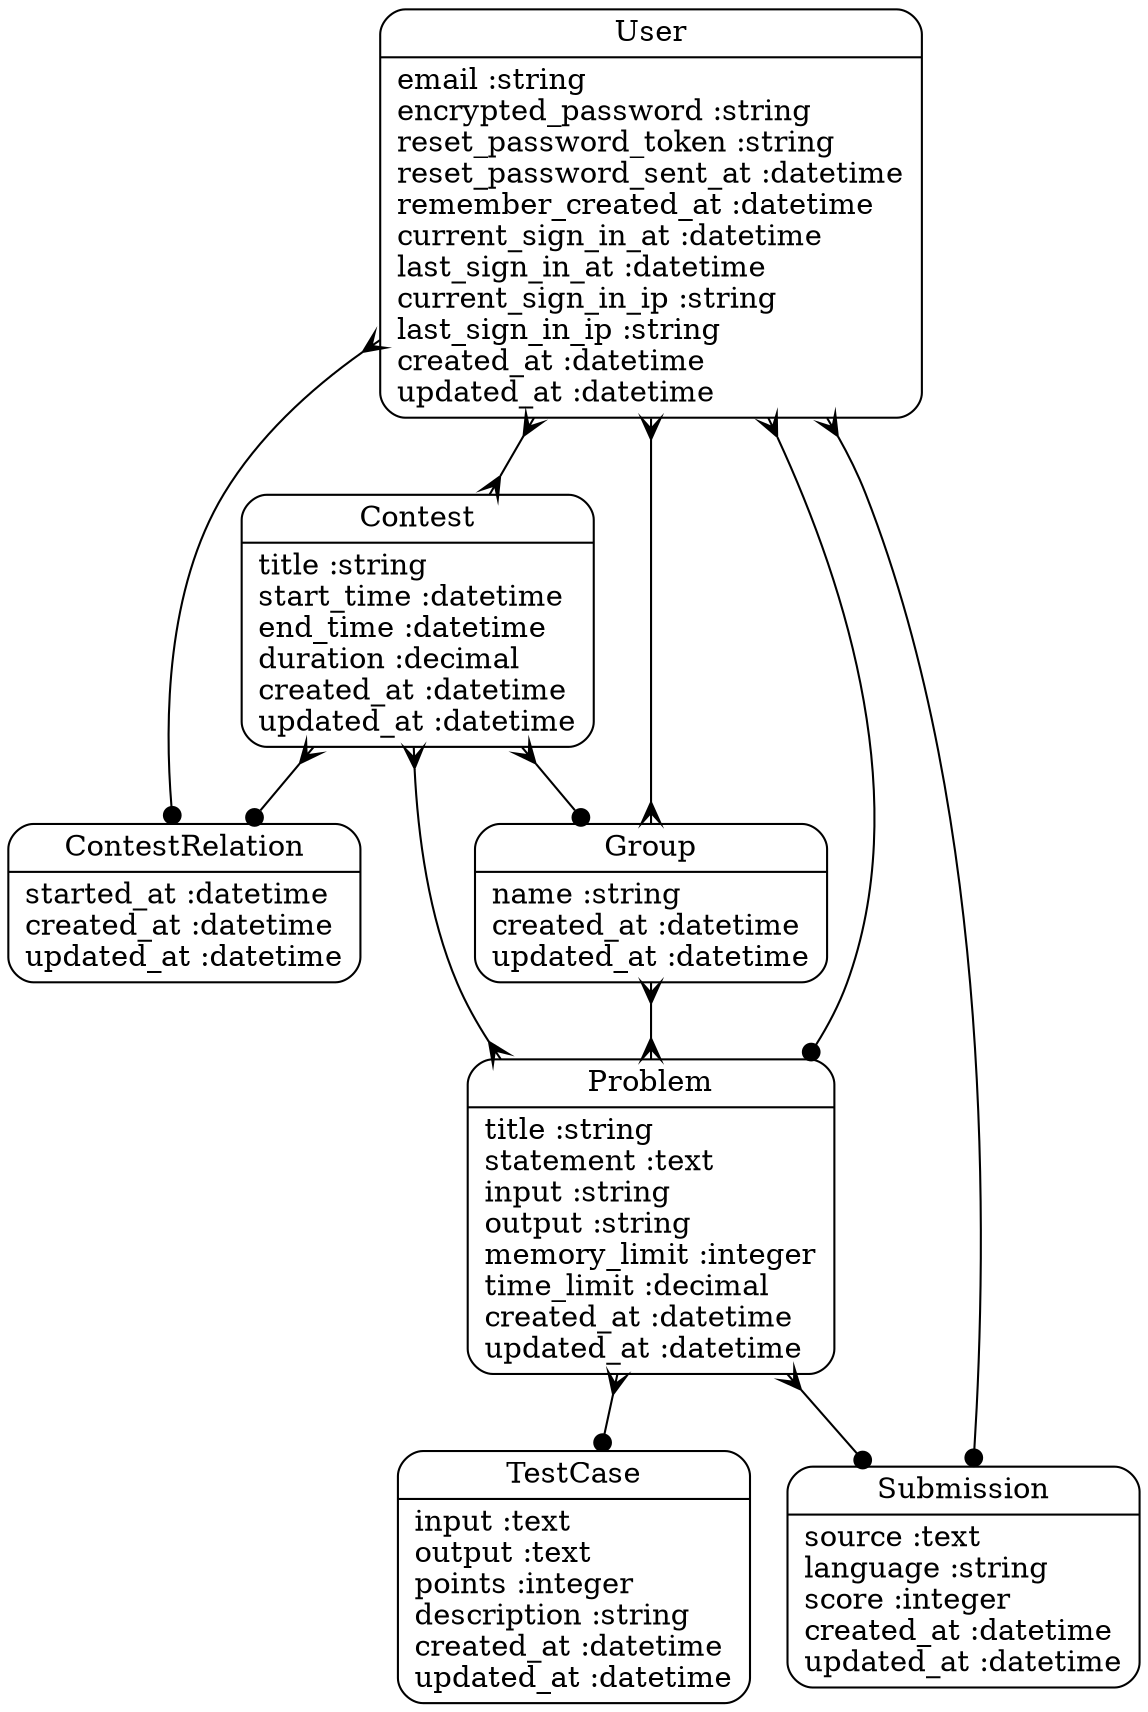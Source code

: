 digraph models_diagram {
	graph[overlap=false, splines=true]
	"User" [shape=Mrecord, label="{User|email :string\lencrypted_password :string\lreset_password_token :string\lreset_password_sent_at :datetime\lremember_created_at :datetime\lcurrent_sign_in_at :datetime\llast_sign_in_at :datetime\lcurrent_sign_in_ip :string\llast_sign_in_ip :string\lcreated_at :datetime\lupdated_at :datetime\l}"]
	"Group" [shape=Mrecord, label="{Group|name :string\lcreated_at :datetime\lupdated_at :datetime\l}"]
	"ContestRelation" [shape=Mrecord, label="{ContestRelation|started_at :datetime\lcreated_at :datetime\lupdated_at :datetime\l}"]
	"TestCase" [shape=Mrecord, label="{TestCase|input :text\loutput :text\lpoints :integer\ldescription :string\lcreated_at :datetime\lupdated_at :datetime\l}"]
	"Contest" [shape=Mrecord, label="{Contest|title :string\lstart_time :datetime\lend_time :datetime\lduration :decimal\lcreated_at :datetime\lupdated_at :datetime\l}"]
	"Submission" [shape=Mrecord, label="{Submission|source :text\llanguage :string\lscore :integer\lcreated_at :datetime\lupdated_at :datetime\l}"]
	"Problem" [shape=Mrecord, label="{Problem|title :string\lstatement :text\linput :string\loutput :string\lmemory_limit :integer\ltime_limit :decimal\lcreated_at :datetime\lupdated_at :datetime\l}"]
	"User" -> "Problem" [arrowtail=crow, arrowhead=dot, dir=both]
	"User" -> "Submission" [arrowtail=crow, arrowhead=dot, dir=both]
	"User" -> "ContestRelation" [arrowtail=crow, arrowhead=dot, dir=both]
	"User" -> "Contest" [arrowtail=crow, arrowhead=crow, dir=both]
	"Group" -> "User" [arrowtail=crow, arrowhead=crow, dir=both]
	"Group" -> "Problem" [arrowtail=crow, arrowhead=crow, dir=both]
	"Contest" -> "Problem" [arrowtail=crow, arrowhead=crow, dir=both]
	"Contest" -> "ContestRelation" [arrowtail=crow, arrowhead=dot, dir=both]
	"Contest" -> "Group" [arrowtail=crow, arrowhead=dot, dir=both]
	"Problem" -> "TestCase" [arrowtail=crow, arrowhead=dot, dir=both]
	"Problem" -> "Submission" [arrowtail=crow, arrowhead=dot, dir=both]
}
